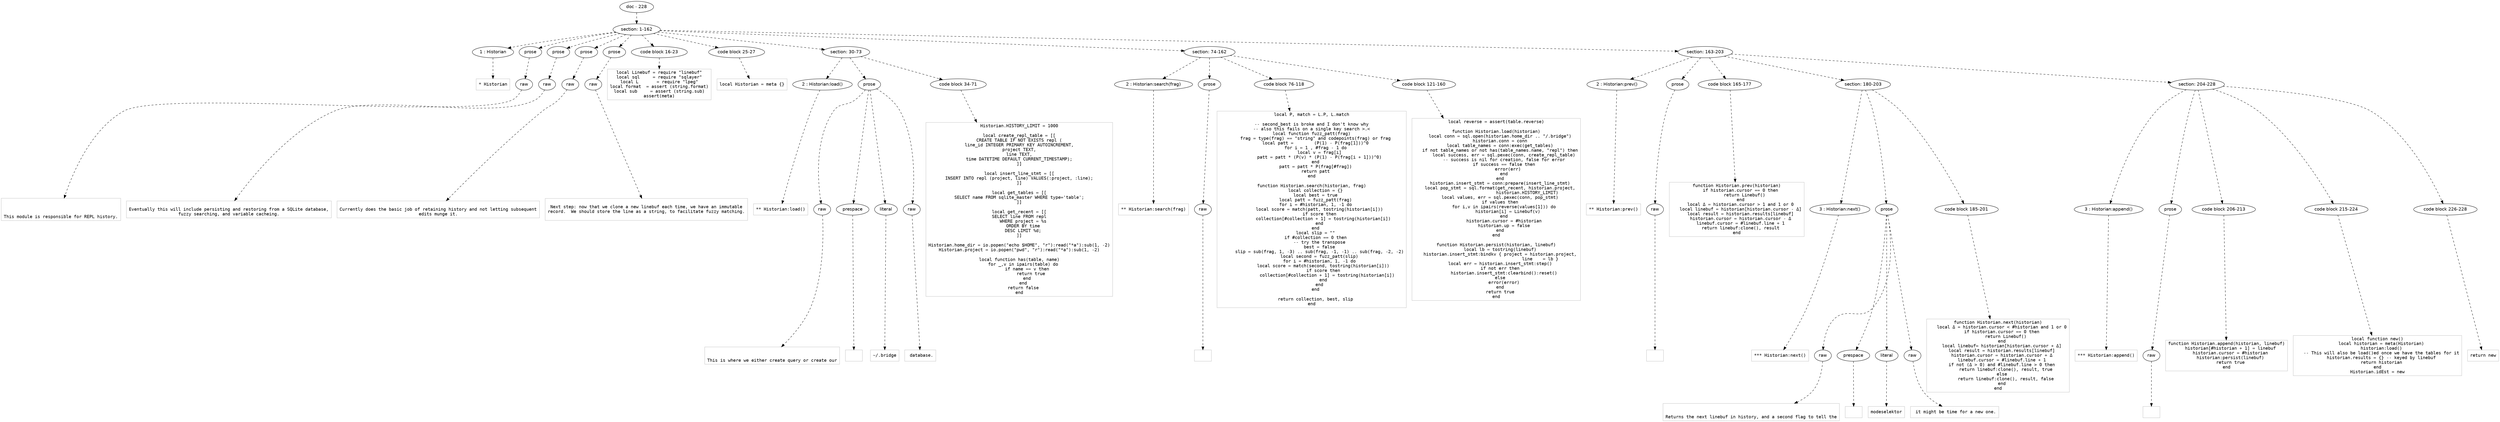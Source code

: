 digraph lpegNode {

node [fontname=Helvetica]
edge [style=dashed]

doc_0 [label="doc - 228"]


doc_0 -> { section_1}
{rank=same; section_1}

section_1 [label="section: 1-162"]


// END RANK doc_0

section_1 -> { header_2 prose_3 prose_4 prose_5 prose_6 codeblock_7 codeblock_8 section_9 section_10 section_11}
{rank=same; header_2 prose_3 prose_4 prose_5 prose_6 codeblock_7 codeblock_8 section_9 section_10 section_11}

header_2 [label="1 : Historian"]

prose_3 [label="prose"]

prose_4 [label="prose"]

prose_5 [label="prose"]

prose_6 [label="prose"]

codeblock_7 [label="code block 16-23"]

codeblock_8 [label="code block 25-27"]

section_9 [label="section: 30-73"]

section_10 [label="section: 74-162"]

section_11 [label="section: 163-203"]


// END RANK section_1

header_2 -> leaf_12
leaf_12  [color=Gray,shape=rectangle,fontname=Inconsolata,label="* Historian"]
// END RANK header_2

prose_3 -> { raw_13}
{rank=same; raw_13}

raw_13 [label="raw"]


// END RANK prose_3

raw_13 -> leaf_14
leaf_14  [color=Gray,shape=rectangle,fontname=Inconsolata,label="


This module is responsible for REPL history.
"]
// END RANK raw_13

prose_4 -> { raw_15}
{rank=same; raw_15}

raw_15 [label="raw"]


// END RANK prose_4

raw_15 -> leaf_16
leaf_16  [color=Gray,shape=rectangle,fontname=Inconsolata,label="
Eventually this will include persisting and restoring from a SQLite database,
fuzzy searching, and variable cacheing.
"]
// END RANK raw_15

prose_5 -> { raw_17}
{rank=same; raw_17}

raw_17 [label="raw"]


// END RANK prose_5

raw_17 -> leaf_18
leaf_18  [color=Gray,shape=rectangle,fontname=Inconsolata,label="
Currently does the basic job of retaining history and not letting subsequent
edits munge it.
"]
// END RANK raw_17

prose_6 -> { raw_19}
{rank=same; raw_19}

raw_19 [label="raw"]


// END RANK prose_6

raw_19 -> leaf_20
leaf_20  [color=Gray,shape=rectangle,fontname=Inconsolata,label="
Next step: now that we clone a new linebuf each time, we have an immutable
record.  We should store the line as a string, to facilitate fuzzy matching.

"]
// END RANK raw_19

codeblock_7 -> leaf_21
leaf_21  [color=Gray,shape=rectangle,fontname=Inconsolata,label="local Linebuf = require \"linebuf\"
local sql     = require \"sqlayer\"
local L       = require \"lpeg\"
local format  = assert (string.format)
local sub     = assert (string.sub)
assert(meta)"]
// END RANK codeblock_7

codeblock_8 -> leaf_22
leaf_22  [color=Gray,shape=rectangle,fontname=Inconsolata,label="local Historian = meta {}"]
// END RANK codeblock_8

section_9 -> { header_23 prose_24 codeblock_25}
{rank=same; header_23 prose_24 codeblock_25}

header_23 [label="2 : Historian:load()"]

prose_24 [label="prose"]

codeblock_25 [label="code block 34-71"]


// END RANK section_9

header_23 -> leaf_26
leaf_26  [color=Gray,shape=rectangle,fontname=Inconsolata,label="** Historian:load()"]
// END RANK header_23

prose_24 -> { raw_27 prespace_28 literal_29 raw_30}
{rank=same; raw_27 prespace_28 literal_29 raw_30}

raw_27 [label="raw"]

prespace_28 [label="prespace"]

literal_29 [label="literal"]

raw_30 [label="raw"]


// END RANK prose_24

raw_27 -> leaf_31
leaf_31  [color=Gray,shape=rectangle,fontname=Inconsolata,label="

This is where we either create query or create our"]
// END RANK raw_27

prespace_28 -> leaf_32
leaf_32  [color=Gray,shape=rectangle,fontname=Inconsolata,label=" "]
// END RANK prespace_28

literal_29 -> leaf_33
leaf_33  [color=Gray,shape=rectangle,fontname=Inconsolata,label="~/.bridge"]
// END RANK literal_29

raw_30 -> leaf_34
leaf_34  [color=Gray,shape=rectangle,fontname=Inconsolata,label=" database.
"]
// END RANK raw_30

codeblock_25 -> leaf_35
leaf_35  [color=Gray,shape=rectangle,fontname=Inconsolata,label="Historian.HISTORY_LIMIT = 1000

local create_repl_table = [[
CREATE TABLE IF NOT EXISTS repl (
line_id INTEGER PRIMARY KEY AUTOINCREMENT,
project TEXT,
line TEXT,
time DATETIME DEFAULT CURRENT_TIMESTAMP);
]]

local insert_line_stmt = [[
INSERT INTO repl (project, line) VALUES(:project, :line);
]]

local get_tables = [[
SELECT name FROM sqlite_master WHERE type='table';
]]

local get_recent = [[
SELECT line FROM repl
   WHERE project = %s
   ORDER BY time
   DESC LIMIT %d;
]]

Historian.home_dir = io.popen(\"echo $HOME\", \"r\"):read(\"*a\"):sub(1, -2)
Historian.project = io.popen(\"pwd\", \"r\"):read(\"*a\"):sub(1, -2)

local function has(table, name)
   for _,v in ipairs(table) do
      if name == v then
         return true
      end
   end
   return false
end"]
// END RANK codeblock_25

section_10 -> { header_36 prose_37 codeblock_38 codeblock_39}
{rank=same; header_36 prose_37 codeblock_38 codeblock_39}

header_36 [label="2 : Historian:search(frag)"]

prose_37 [label="prose"]

codeblock_38 [label="code block 76-118"]

codeblock_39 [label="code block 121-160"]


// END RANK section_10

header_36 -> leaf_40
leaf_40  [color=Gray,shape=rectangle,fontname=Inconsolata,label="** Historian:search(frag)"]
// END RANK header_36

prose_37 -> { raw_41}
{rank=same; raw_41}

raw_41 [label="raw"]


// END RANK prose_37

raw_41 -> leaf_42
leaf_42  [color=Gray,shape=rectangle,fontname=Inconsolata,label="
"]
// END RANK raw_41

codeblock_38 -> leaf_43
leaf_43  [color=Gray,shape=rectangle,fontname=Inconsolata,label="local P, match = L.P, L.match

-- second_best is broke and I don't know why
-- also this fails on a single key search >.<
local function fuzz_patt(frag)
   frag = type(frag) == \"string\" and codepoints(frag) or frag
   local patt =        (P(1) - P(frag[1]))^0
   for i = 1 , #frag - 1 do
      local v = frag[i]
      patt = patt * (P(v) * (P(1) - P(frag[i + 1]))^0)
   end
   patt = patt * P(frag[#frag])
   return patt
end

function Historian.search(historian, frag)
   local collection = {}
   local best = true
   local patt = fuzz_patt(frag)
   for i = #historian, 1, -1 do
      local score = match(patt, tostring(historian[i]))
      if score then
         collection[#collection + 1] = tostring(historian[i])
      end
   end
   local slip = \"\"
   if #collection == 0 then
      -- try the transpose
      best = false
      slip = sub(frag, 1, -3) .. sub(frag, -1, -1) .. sub(frag, -2, -2)
      local second = fuzz_patt(slip)
      for i = #historian, 1, -1 do
         local score = match(second, tostring(historian[i]))
         if score then
            collection[#collection + 1] = tostring(historian[i])
         end
      end
   end

   return collection, best, slip
end"]
// END RANK codeblock_38

codeblock_39 -> leaf_44
leaf_44  [color=Gray,shape=rectangle,fontname=Inconsolata,label="local reverse = assert(table.reverse)

function Historian.load(historian)
   local conn = sql.open(historian.home_dir .. \"/.bridge\")
   historian.conn = conn
   local table_names = conn:exec(get_tables)
   if not table_names or not has(table_names.name, \"repl\") then
      local success, err = sql.pexec(conn, create_repl_table)
      -- success is nil for creation, false for error
      if success == false then
         error(err)
      end
   end
   historian.insert_stmt = conn:prepare(insert_line_stmt)
   local pop_stmt = sql.format(get_recent, historian.project,
                        historian.HISTORY_LIMIT)
   local values, err = sql.pexec(conn, pop_stmt)
   if values then
      for i,v in ipairs(reverse(values[1])) do
         historian[i] = Linebuf(v)
      end
      historian.cursor = #historian
      historian.up = false
   end
end

function Historian.persist(historian, linebuf)
   local lb = tostring(linebuf)
   historian.insert_stmt:bindkv { project = historian.project,
                                  line    = lb }
   local err = historian.insert_stmt:step()
   if not err then
      historian.insert_stmt:clearbind():reset()
   else
      error(error)
   end
   return true
end"]
// END RANK codeblock_39

section_11 -> { header_45 prose_46 codeblock_47 section_48 section_49}
{rank=same; header_45 prose_46 codeblock_47 section_48 section_49}

header_45 [label="2 : Historian:prev()"]

prose_46 [label="prose"]

codeblock_47 [label="code block 165-177"]

section_48 [label="section: 180-203"]

section_49 [label="section: 204-228"]


// END RANK section_11

header_45 -> leaf_50
leaf_50  [color=Gray,shape=rectangle,fontname=Inconsolata,label="** Historian:prev()"]
// END RANK header_45

prose_46 -> { raw_51}
{rank=same; raw_51}

raw_51 [label="raw"]


// END RANK prose_46

raw_51 -> leaf_52
leaf_52  [color=Gray,shape=rectangle,fontname=Inconsolata,label="
"]
// END RANK raw_51

codeblock_47 -> leaf_53
leaf_53  [color=Gray,shape=rectangle,fontname=Inconsolata,label="function Historian.prev(historian)
   if historian.cursor == 0 then
      return Linebuf()
   end
   local Δ = historian.cursor > 1 and 1 or 0
   local linebuf = historian[historian.cursor - Δ]
   local result = historian.results[linebuf]
   historian.cursor = historian.cursor - Δ
   linebuf.cursor = #linebuf.line + 1
   return linebuf:clone(), result
end"]
// END RANK codeblock_47

section_48 -> { header_54 prose_55 codeblock_56}
{rank=same; header_54 prose_55 codeblock_56}

header_54 [label="3 : Historian:next()"]

prose_55 [label="prose"]

codeblock_56 [label="code block 185-201"]


// END RANK section_48

header_54 -> leaf_57
leaf_57  [color=Gray,shape=rectangle,fontname=Inconsolata,label="*** Historian:next()"]
// END RANK header_54

prose_55 -> { raw_58 prespace_59 literal_60 raw_61}
{rank=same; raw_58 prespace_59 literal_60 raw_61}

raw_58 [label="raw"]

prespace_59 [label="prespace"]

literal_60 [label="literal"]

raw_61 [label="raw"]


// END RANK prose_55

raw_58 -> leaf_62
leaf_62  [color=Gray,shape=rectangle,fontname=Inconsolata,label="

Returns the next linebuf in history, and a second flag to tell the"]
// END RANK raw_58

prespace_59 -> leaf_63
leaf_63  [color=Gray,shape=rectangle,fontname=Inconsolata,label=""]
// END RANK prespace_59

literal_60 -> leaf_64
leaf_64  [color=Gray,shape=rectangle,fontname=Inconsolata,label="modeselektor"]
// END RANK literal_60

raw_61 -> leaf_65
leaf_65  [color=Gray,shape=rectangle,fontname=Inconsolata,label=" it might be time for a new one.
"]
// END RANK raw_61

codeblock_56 -> leaf_66
leaf_66  [color=Gray,shape=rectangle,fontname=Inconsolata,label="function Historian.next(historian)
   local Δ = historian.cursor < #historian and 1 or 0
   if historian.cursor == 0 then
      return Linebuf()
   end
   local linebuf= historian[historian.cursor + Δ]
   local result = historian.results[linebuf]
   historian.cursor = historian.cursor + Δ
   linebuf.cursor = #linebuf.line + 1
   if not (Δ > 0) and #linebuf.line > 0 then
      return linebuf:clone(), result, true
   else
      return linebuf:clone(), result, false
   end
end"]
// END RANK codeblock_56

section_49 -> { header_67 prose_68 codeblock_69 codeblock_70 codeblock_71}
{rank=same; header_67 prose_68 codeblock_69 codeblock_70 codeblock_71}

header_67 [label="3 : Historian:append()"]

prose_68 [label="prose"]

codeblock_69 [label="code block 206-213"]

codeblock_70 [label="code block 215-224"]

codeblock_71 [label="code block 226-228"]


// END RANK section_49

header_67 -> leaf_72
leaf_72  [color=Gray,shape=rectangle,fontname=Inconsolata,label="*** Historian:append()"]
// END RANK header_67

prose_68 -> { raw_73}
{rank=same; raw_73}

raw_73 [label="raw"]


// END RANK prose_68

raw_73 -> leaf_74
leaf_74  [color=Gray,shape=rectangle,fontname=Inconsolata,label="
"]
// END RANK raw_73

codeblock_69 -> leaf_75
leaf_75  [color=Gray,shape=rectangle,fontname=Inconsolata,label="function Historian.append(historian, linebuf)
   historian[#historian + 1] = linebuf
   historian.cursor = #historian
   historian:persist(linebuf)
   return true
end"]
// END RANK codeblock_69

codeblock_70 -> leaf_76
leaf_76  [color=Gray,shape=rectangle,fontname=Inconsolata,label="local function new()
   local historian = meta(Historian)
   historian:load()
   -- This will also be load()ed once we have the tables for it
   historian.results = {} -- keyed by linebuf
   return historian
end
Historian.idEst = new"]
// END RANK codeblock_70

codeblock_71 -> leaf_77
leaf_77  [color=Gray,shape=rectangle,fontname=Inconsolata,label="return new"]
// END RANK codeblock_71


}

